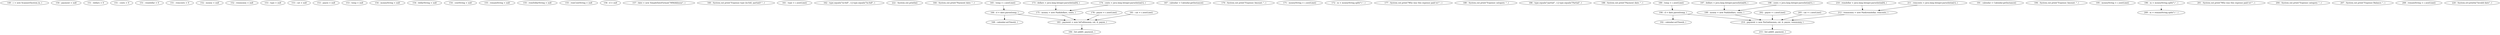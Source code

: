 digraph G {
"149 : c = new Scanner(System.in, )"
"150 : payment = null"
"151 : dollars = 0"
"151 : cents = 0"
"151 : remdollar = 0"
"151 : remcents = 0"
"152 : money = null"
"152 : remmoney = null"
"153 : type = null"
"153 : cat = null"
"153 : payee = null"
"153 : temp = null"
"154 : moneyString = null"
"154 : dollarString = null"
"154 : centString = null"
"155 : remainString = null"
"155 : remDollarString = null"
"155 : remCentString = null"
"156 : d = null"
"157 : date = new SimpleDateFormat(\"MM/dd/yyyy\", )"
"160 : System.out.print(\"Expense type (in-full, partial)? \", )"
"161 : type = c.nextLine()"
"162 : type.equals(\"in-full\", ) || type.equals(\"In-full\", )"
"222 : System.out.println()"
"164 : System.out.print(\"Payment date: \", )"
"165 : temp = c.nextLine()"
"165 : temp = c.nextLine()" -> "166 : d = date.parse(temp, )"
"166 : d = date.parse(temp, )"
"166 : d = date.parse(temp, )" -> "168 : calendar.setTime(d, )"
"166 : d = date.parse(temp, )" -> "183 : payment = new InFull(money, cat, d, payee, )"
"167 : calendar = Calendar.getInstance()"
"168 : calendar.setTime(d, )"
"170 : System.out.print(\"Expense Amount: \", )"
"171 : moneyString = c.nextLine()"
"172 : m = moneyString.split(\"\\.\", )"
"173 : dollars = java.lang.Integer.parseInt(m[0], )"
"173 : dollars = java.lang.Integer.parseInt(m[0], )" -> "175 : money = new Paid(dollars, cents, )"
"174 : cents = java.lang.Integer.parseInt(m[1], )"
"174 : cents = java.lang.Integer.parseInt(m[1], )" -> "175 : money = new Paid(dollars, cents, )"
"175 : money = new Paid(dollars, cents, )"
"175 : money = new Paid(dollars, cents, )" -> "183 : payment = new InFull(money, cat, d, payee, )"
"177 : System.out.print(\"Who was this expense paid to? \", )"
"178 : payee = c.nextLine()"
"178 : payee = c.nextLine()" -> "183 : payment = new InFull(money, cat, d, payee, )"
"180 : System.out.print(\"Expense category: \", )"
"181 : cat = c.nextLine()"
"181 : cat = c.nextLine()" -> "183 : payment = new InFull(money, cat, d, payee, )"
"183 : payment = new InFull(money, cat, d, payee, )"
"183 : payment = new InFull(money, cat, d, payee, )" -> "184 : list.add(0, payment, )"
"184 : list.add(0, payment, )"
"186 : type.equals(\"partial\", ) || type.equals(\"Partial\", )"
"188 : System.out.print(\"Payment date: \", )"
"189 : temp = c.nextLine()"
"189 : temp = c.nextLine()" -> "190 : d = date.parse(temp, )"
"190 : d = date.parse(temp, )"
"190 : d = date.parse(temp, )" -> "214 : payment = new Partial(money, cat, d, payee, remmoney, )"
"190 : d = date.parse(temp, )" -> "192 : calendar.setTime(d, )"
"191 : calendar = Calendar.getInstance()"
"192 : calendar.setTime(d, )"
"194 : System.out.print(\"Expense Amount: \", )"
"195 : moneyString = c.nextLine()"
"196 : m = moneyString.split(\"\\.\", )"
"196 : m = moneyString.split(\"\\.\", )" -> "209 : m = remainString.split(\"\\.\", )" [style=dashed]
"197 : dollars = java.lang.Integer.parseInt(m[0], )"
"197 : dollars = java.lang.Integer.parseInt(m[0], )" -> "199 : money = new Paid(dollars, cents, )"
"198 : cents = java.lang.Integer.parseInt(m[1], )"
"198 : cents = java.lang.Integer.parseInt(m[1], )" -> "199 : money = new Paid(dollars, cents, )"
"199 : money = new Paid(dollars, cents, )"
"199 : money = new Paid(dollars, cents, )" -> "214 : payment = new Partial(money, cat, d, payee, remmoney, )"
"201 : System.out.print(\"Who was this expense paid to? \", )"
"202 : payee = c.nextLine()"
"202 : payee = c.nextLine()" -> "214 : payment = new Partial(money, cat, d, payee, remmoney, )"
"204 : System.out.print(\"Expense category: \", )"
"205 : cat = c.nextLine()"
"205 : cat = c.nextLine()" -> "214 : payment = new Partial(money, cat, d, payee, remmoney, )"
"207 : System.out.print(\"Expense Balance: \", )"
"208 : remainString = c.nextLine()"
"209 : m = remainString.split(\"\\.\", )"
"210 : remdollar = java.lang.Integer.parseInt(m[0], )"
"210 : remdollar = java.lang.Integer.parseInt(m[0], )" -> "212 : remmoney = new Paid(remdollar, remcents, )"
"211 : remcents = java.lang.Integer.parseInt(m[1], )"
"211 : remcents = java.lang.Integer.parseInt(m[1], )" -> "212 : remmoney = new Paid(remdollar, remcents, )"
"212 : remmoney = new Paid(remdollar, remcents, )"
"212 : remmoney = new Paid(remdollar, remcents, )" -> "214 : payment = new Partial(money, cat, d, payee, remmoney, )"
"214 : payment = new Partial(money, cat, d, payee, remmoney, )"
"214 : payment = new Partial(money, cat, d, payee, remmoney, )" -> "215 : list.add(0, payment, )"
"215 : list.add(0, payment, )"
"220 : System.err.println(\"Invalid date\", )"
}